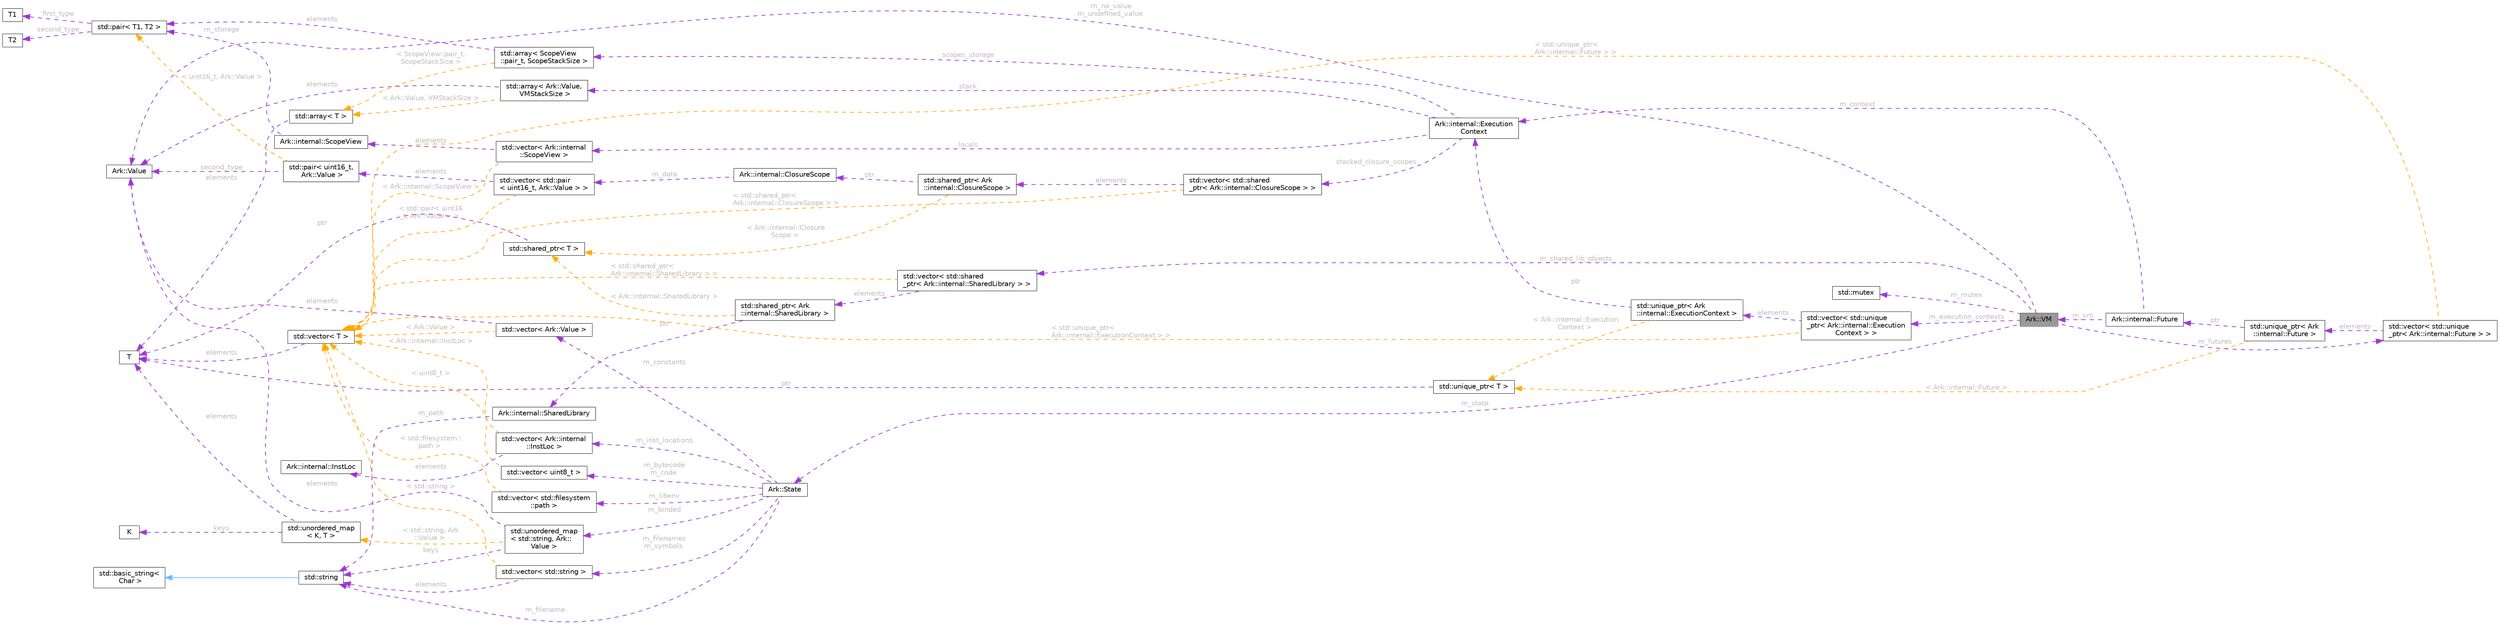 digraph "Ark::VM"
{
 // INTERACTIVE_SVG=YES
 // LATEX_PDF_SIZE
  bgcolor="transparent";
  edge [fontname=Helvetica,fontsize=10,labelfontname=Helvetica,labelfontsize=10];
  node [fontname=Helvetica,fontsize=10,shape=box,height=0.2,width=0.4];
  rankdir="LR";
  Node1 [id="Node000001",label="Ark::VM",height=0.2,width=0.4,color="gray40", fillcolor="grey60", style="filled", fontcolor="black",tooltip="The ArkScript virtual machine, executing ArkScript bytecode."];
  Node2 -> Node1 [id="edge1_Node000001_Node000002",dir="back",color="darkorchid3",style="dashed",tooltip=" ",label=" m_state",fontcolor="grey" ];
  Node2 [id="Node000002",label="Ark::State",height=0.2,width=0.4,color="gray40", fillcolor="white", style="filled",URL="$d1/d37/classArk_1_1State.html",tooltip="Ark state to handle the dirty job of loading and compiling ArkScript code."];
  Node3 -> Node2 [id="edge2_Node000002_Node000003",dir="back",color="darkorchid3",style="dashed",tooltip=" ",label=" m_bytecode\nm_code",fontcolor="grey" ];
  Node3 [id="Node000003",label="std::vector\< uint8_t \>",height=0.2,width=0.4,color="gray40", fillcolor="white", style="filled",tooltip=" "];
  Node4 -> Node3 [id="edge3_Node000003_Node000004",dir="back",color="orange",style="dashed",tooltip=" ",label=" \< uint8_t \>",fontcolor="grey" ];
  Node4 [id="Node000004",label="std::vector\< T \>",height=0.2,width=0.4,color="gray40", fillcolor="white", style="filled",tooltip=" "];
  Node5 -> Node4 [id="edge4_Node000004_Node000005",dir="back",color="darkorchid3",style="dashed",tooltip=" ",label=" elements",fontcolor="grey" ];
  Node5 [id="Node000005",label="T",height=0.2,width=0.4,color="gray40", fillcolor="white", style="filled",tooltip=" "];
  Node6 -> Node2 [id="edge5_Node000002_Node000006",dir="back",color="darkorchid3",style="dashed",tooltip=" ",label=" m_libenv",fontcolor="grey" ];
  Node6 [id="Node000006",label="std::vector\< std::filesystem\l::path \>",height=0.2,width=0.4,color="gray40", fillcolor="white", style="filled",tooltip=" "];
  Node4 -> Node6 [id="edge6_Node000006_Node000004",dir="back",color="orange",style="dashed",tooltip=" ",label=" \< std::filesystem::\lpath \>",fontcolor="grey" ];
  Node7 -> Node2 [id="edge7_Node000002_Node000007",dir="back",color="darkorchid3",style="dashed",tooltip=" ",label=" m_filename",fontcolor="grey" ];
  Node7 [id="Node000007",label="std::string",height=0.2,width=0.4,color="gray40", fillcolor="white", style="filled",tooltip=" "];
  Node8 -> Node7 [id="edge8_Node000007_Node000008",dir="back",color="steelblue1",style="solid",tooltip=" "];
  Node8 [id="Node000008",label="std::basic_string\<\l Char \>",height=0.2,width=0.4,color="gray40", fillcolor="white", style="filled",tooltip=" "];
  Node9 -> Node2 [id="edge9_Node000002_Node000009",dir="back",color="darkorchid3",style="dashed",tooltip=" ",label=" m_filenames\nm_symbols",fontcolor="grey" ];
  Node9 [id="Node000009",label="std::vector\< std::string \>",height=0.2,width=0.4,color="gray40", fillcolor="white", style="filled",tooltip=" "];
  Node7 -> Node9 [id="edge10_Node000009_Node000007",dir="back",color="darkorchid3",style="dashed",tooltip=" ",label=" elements",fontcolor="grey" ];
  Node4 -> Node9 [id="edge11_Node000009_Node000004",dir="back",color="orange",style="dashed",tooltip=" ",label=" \< std::string \>",fontcolor="grey" ];
  Node10 -> Node2 [id="edge12_Node000002_Node000010",dir="back",color="darkorchid3",style="dashed",tooltip=" ",label=" m_constants",fontcolor="grey" ];
  Node10 [id="Node000010",label="std::vector\< Ark::Value \>",height=0.2,width=0.4,color="gray40", fillcolor="white", style="filled",tooltip=" "];
  Node11 -> Node10 [id="edge13_Node000010_Node000011",dir="back",color="darkorchid3",style="dashed",tooltip=" ",label=" elements",fontcolor="grey" ];
  Node11 [id="Node000011",label="Ark::Value",height=0.2,width=0.4,color="gray40", fillcolor="white", style="filled",URL="$d3/d90/classArk_1_1Value.html",tooltip=" "];
  Node4 -> Node10 [id="edge14_Node000010_Node000004",dir="back",color="orange",style="dashed",tooltip=" ",label=" \< Ark::Value \>",fontcolor="grey" ];
  Node12 -> Node2 [id="edge15_Node000002_Node000012",dir="back",color="darkorchid3",style="dashed",tooltip=" ",label=" m_inst_locations",fontcolor="grey" ];
  Node12 [id="Node000012",label="std::vector\< Ark::internal\l::InstLoc \>",height=0.2,width=0.4,color="gray40", fillcolor="white", style="filled",tooltip=" "];
  Node13 -> Node12 [id="edge16_Node000012_Node000013",dir="back",color="darkorchid3",style="dashed",tooltip=" ",label=" elements",fontcolor="grey" ];
  Node13 [id="Node000013",label="Ark::internal::InstLoc",height=0.2,width=0.4,color="gray40", fillcolor="white", style="filled",URL="$d5/d64/structArk_1_1internal_1_1InstLoc.html",tooltip=" "];
  Node4 -> Node12 [id="edge17_Node000012_Node000004",dir="back",color="orange",style="dashed",tooltip=" ",label=" \< Ark::internal::InstLoc \>",fontcolor="grey" ];
  Node14 -> Node2 [id="edge18_Node000002_Node000014",dir="back",color="darkorchid3",style="dashed",tooltip=" ",label=" m_binded",fontcolor="grey" ];
  Node14 [id="Node000014",label="std::unordered_map\l\< std::string, Ark::\lValue \>",height=0.2,width=0.4,color="gray40", fillcolor="white", style="filled",tooltip=" "];
  Node7 -> Node14 [id="edge19_Node000014_Node000007",dir="back",color="darkorchid3",style="dashed",tooltip=" ",label=" keys",fontcolor="grey" ];
  Node11 -> Node14 [id="edge20_Node000014_Node000011",dir="back",color="darkorchid3",style="dashed",tooltip=" ",label=" elements",fontcolor="grey" ];
  Node15 -> Node14 [id="edge21_Node000014_Node000015",dir="back",color="orange",style="dashed",tooltip=" ",label=" \< std::string, Ark\l::Value \>",fontcolor="grey" ];
  Node15 [id="Node000015",label="std::unordered_map\l\< K, T \>",height=0.2,width=0.4,color="gray40", fillcolor="white", style="filled",tooltip=" "];
  Node16 -> Node15 [id="edge22_Node000015_Node000016",dir="back",color="darkorchid3",style="dashed",tooltip=" ",label=" keys",fontcolor="grey" ];
  Node16 [id="Node000016",label="K",height=0.2,width=0.4,color="gray40", fillcolor="white", style="filled",tooltip=" "];
  Node5 -> Node15 [id="edge23_Node000015_Node000005",dir="back",color="darkorchid3",style="dashed",tooltip=" ",label=" elements",fontcolor="grey" ];
  Node17 -> Node1 [id="edge24_Node000001_Node000017",dir="back",color="darkorchid3",style="dashed",tooltip=" ",label=" m_execution_contexts",fontcolor="grey" ];
  Node17 [id="Node000017",label="std::vector\< std::unique\l_ptr\< Ark::internal::Execution\lContext \> \>",height=0.2,width=0.4,color="gray40", fillcolor="white", style="filled",tooltip=" "];
  Node18 -> Node17 [id="edge25_Node000017_Node000018",dir="back",color="darkorchid3",style="dashed",tooltip=" ",label=" elements",fontcolor="grey" ];
  Node18 [id="Node000018",label="std::unique_ptr\< Ark\l::internal::ExecutionContext \>",height=0.2,width=0.4,color="gray40", fillcolor="white", style="filled",tooltip=" "];
  Node19 -> Node18 [id="edge26_Node000018_Node000019",dir="back",color="darkorchid3",style="dashed",tooltip=" ",label=" ptr",fontcolor="grey" ];
  Node19 [id="Node000019",label="Ark::internal::Execution\lContext",height=0.2,width=0.4,color="gray40", fillcolor="white", style="filled",URL="$d0/daf/structArk_1_1internal_1_1ExecutionContext.html",tooltip=" "];
  Node20 -> Node19 [id="edge27_Node000019_Node000020",dir="back",color="darkorchid3",style="dashed",tooltip=" ",label=" stacked_closure_scopes",fontcolor="grey" ];
  Node20 [id="Node000020",label="std::vector\< std::shared\l_ptr\< Ark::internal::ClosureScope \> \>",height=0.2,width=0.4,color="gray40", fillcolor="white", style="filled",tooltip=" "];
  Node21 -> Node20 [id="edge28_Node000020_Node000021",dir="back",color="darkorchid3",style="dashed",tooltip=" ",label=" elements",fontcolor="grey" ];
  Node21 [id="Node000021",label="std::shared_ptr\< Ark\l::internal::ClosureScope \>",height=0.2,width=0.4,color="gray40", fillcolor="white", style="filled",tooltip=" "];
  Node22 -> Node21 [id="edge29_Node000021_Node000022",dir="back",color="darkorchid3",style="dashed",tooltip=" ",label=" ptr",fontcolor="grey" ];
  Node22 [id="Node000022",label="Ark::internal::ClosureScope",height=0.2,width=0.4,color="gray40", fillcolor="white", style="filled",URL="$d9/d6c/classArk_1_1internal_1_1ClosureScope.html",tooltip="A class to store fields captured by a closure."];
  Node23 -> Node22 [id="edge30_Node000022_Node000023",dir="back",color="darkorchid3",style="dashed",tooltip=" ",label=" m_data",fontcolor="grey" ];
  Node23 [id="Node000023",label="std::vector\< std::pair\l\< uint16_t, Ark::Value \> \>",height=0.2,width=0.4,color="gray40", fillcolor="white", style="filled",tooltip=" "];
  Node24 -> Node23 [id="edge31_Node000023_Node000024",dir="back",color="darkorchid3",style="dashed",tooltip=" ",label=" elements",fontcolor="grey" ];
  Node24 [id="Node000024",label="std::pair\< uint16_t,\l Ark::Value \>",height=0.2,width=0.4,color="gray40", fillcolor="white", style="filled",tooltip=" "];
  Node11 -> Node24 [id="edge32_Node000024_Node000011",dir="back",color="darkorchid3",style="dashed",tooltip=" ",label=" second_type",fontcolor="grey" ];
  Node25 -> Node24 [id="edge33_Node000024_Node000025",dir="back",color="orange",style="dashed",tooltip=" ",label=" \< uint16_t, Ark::Value \>",fontcolor="grey" ];
  Node25 [id="Node000025",label="std::pair\< T1, T2 \>",height=0.2,width=0.4,color="gray40", fillcolor="white", style="filled",tooltip=" "];
  Node26 -> Node25 [id="edge34_Node000025_Node000026",dir="back",color="darkorchid3",style="dashed",tooltip=" ",label=" first_type",fontcolor="grey" ];
  Node26 [id="Node000026",label="T1",height=0.2,width=0.4,color="gray40", fillcolor="white", style="filled",tooltip=" "];
  Node27 -> Node25 [id="edge35_Node000025_Node000027",dir="back",color="darkorchid3",style="dashed",tooltip=" ",label=" second_type",fontcolor="grey" ];
  Node27 [id="Node000027",label="T2",height=0.2,width=0.4,color="gray40", fillcolor="white", style="filled",tooltip=" "];
  Node4 -> Node23 [id="edge36_Node000023_Node000004",dir="back",color="orange",style="dashed",tooltip=" ",label=" \< std::pair\< uint16\l_t, Ark::Value \> \>",fontcolor="grey" ];
  Node28 -> Node21 [id="edge37_Node000021_Node000028",dir="back",color="orange",style="dashed",tooltip=" ",label=" \< Ark::internal::Closure\lScope \>",fontcolor="grey" ];
  Node28 [id="Node000028",label="std::shared_ptr\< T \>",height=0.2,width=0.4,color="gray40", fillcolor="white", style="filled",tooltip=" "];
  Node5 -> Node28 [id="edge38_Node000028_Node000005",dir="back",color="darkorchid3",style="dashed",tooltip=" ",label=" ptr",fontcolor="grey" ];
  Node4 -> Node20 [id="edge39_Node000020_Node000004",dir="back",color="orange",style="dashed",tooltip=" ",label=" \< std::shared_ptr\<\l Ark::internal::ClosureScope \> \>",fontcolor="grey" ];
  Node29 -> Node19 [id="edge40_Node000019_Node000029",dir="back",color="darkorchid3",style="dashed",tooltip=" ",label=" locals",fontcolor="grey" ];
  Node29 [id="Node000029",label="std::vector\< Ark::internal\l::ScopeView \>",height=0.2,width=0.4,color="gray40", fillcolor="white", style="filled",tooltip=" "];
  Node30 -> Node29 [id="edge41_Node000029_Node000030",dir="back",color="darkorchid3",style="dashed",tooltip=" ",label=" elements",fontcolor="grey" ];
  Node30 [id="Node000030",label="Ark::internal::ScopeView",height=0.2,width=0.4,color="gray40", fillcolor="white", style="filled",URL="$d2/ddd/classArk_1_1internal_1_1ScopeView.html",tooltip="A class to handle the VM scope more efficiently."];
  Node25 -> Node30 [id="edge42_Node000030_Node000025",dir="back",color="darkorchid3",style="dashed",tooltip=" ",label=" m_storage",fontcolor="grey" ];
  Node4 -> Node29 [id="edge43_Node000029_Node000004",dir="back",color="orange",style="dashed",tooltip=" ",label=" \< Ark::internal::ScopeView \>",fontcolor="grey" ];
  Node31 -> Node19 [id="edge44_Node000019_Node000031",dir="back",color="darkorchid3",style="dashed",tooltip=" ",label=" scopes_storage",fontcolor="grey" ];
  Node31 [id="Node000031",label="std::array\< ScopeView\l::pair_t, ScopeStackSize \>",height=0.2,width=0.4,color="gray40", fillcolor="white", style="filled",tooltip=" "];
  Node25 -> Node31 [id="edge45_Node000031_Node000025",dir="back",color="darkorchid3",style="dashed",tooltip=" ",label=" elements",fontcolor="grey" ];
  Node32 -> Node31 [id="edge46_Node000031_Node000032",dir="back",color="orange",style="dashed",tooltip=" ",label=" \< ScopeView::pair_t,\l ScopeStackSize \>",fontcolor="grey" ];
  Node32 [id="Node000032",label="std::array\< T \>",height=0.2,width=0.4,color="gray40", fillcolor="white", style="filled",tooltip=" "];
  Node5 -> Node32 [id="edge47_Node000032_Node000005",dir="back",color="darkorchid3",style="dashed",tooltip=" ",label=" elements",fontcolor="grey" ];
  Node33 -> Node19 [id="edge48_Node000019_Node000033",dir="back",color="darkorchid3",style="dashed",tooltip=" ",label=" stack",fontcolor="grey" ];
  Node33 [id="Node000033",label="std::array\< Ark::Value,\l VMStackSize \>",height=0.2,width=0.4,color="gray40", fillcolor="white", style="filled",tooltip=" "];
  Node11 -> Node33 [id="edge49_Node000033_Node000011",dir="back",color="darkorchid3",style="dashed",tooltip=" ",label=" elements",fontcolor="grey" ];
  Node32 -> Node33 [id="edge50_Node000033_Node000032",dir="back",color="orange",style="dashed",tooltip=" ",label=" \< Ark::Value, VMStackSize \>",fontcolor="grey" ];
  Node34 -> Node18 [id="edge51_Node000018_Node000034",dir="back",color="orange",style="dashed",tooltip=" ",label=" \< Ark::internal::Execution\lContext \>",fontcolor="grey" ];
  Node34 [id="Node000034",label="std::unique_ptr\< T \>",height=0.2,width=0.4,color="gray40", fillcolor="white", style="filled",tooltip=" "];
  Node5 -> Node34 [id="edge52_Node000034_Node000005",dir="back",color="darkorchid3",style="dashed",tooltip=" ",label=" ptr",fontcolor="grey" ];
  Node4 -> Node17 [id="edge53_Node000017_Node000004",dir="back",color="orange",style="dashed",tooltip=" ",label=" \< std::unique_ptr\<\l Ark::internal::ExecutionContext \> \>",fontcolor="grey" ];
  Node35 -> Node1 [id="edge54_Node000001_Node000035",dir="back",color="darkorchid3",style="dashed",tooltip=" ",label=" m_mutex",fontcolor="grey" ];
  Node35 [id="Node000035",label="std::mutex",height=0.2,width=0.4,color="gray40", fillcolor="white", style="filled",tooltip=" "];
  Node36 -> Node1 [id="edge55_Node000001_Node000036",dir="back",color="darkorchid3",style="dashed",tooltip=" ",label=" m_shared_lib_objects",fontcolor="grey" ];
  Node36 [id="Node000036",label="std::vector\< std::shared\l_ptr\< Ark::internal::SharedLibrary \> \>",height=0.2,width=0.4,color="gray40", fillcolor="white", style="filled",tooltip=" "];
  Node37 -> Node36 [id="edge56_Node000036_Node000037",dir="back",color="darkorchid3",style="dashed",tooltip=" ",label=" elements",fontcolor="grey" ];
  Node37 [id="Node000037",label="std::shared_ptr\< Ark\l::internal::SharedLibrary \>",height=0.2,width=0.4,color="gray40", fillcolor="white", style="filled",tooltip=" "];
  Node38 -> Node37 [id="edge57_Node000037_Node000038",dir="back",color="darkorchid3",style="dashed",tooltip=" ",label=" ptr",fontcolor="grey" ];
  Node38 [id="Node000038",label="Ark::internal::SharedLibrary",height=0.2,width=0.4,color="gray40", fillcolor="white", style="filled",URL="$d0/d8a/classArk_1_1internal_1_1SharedLibrary.html",tooltip="Handling a shared library as an ArkScript plugin."];
  Node7 -> Node38 [id="edge58_Node000038_Node000007",dir="back",color="darkorchid3",style="dashed",tooltip=" ",label=" m_path",fontcolor="grey" ];
  Node28 -> Node37 [id="edge59_Node000037_Node000028",dir="back",color="orange",style="dashed",tooltip=" ",label=" \< Ark::internal::SharedLibrary \>",fontcolor="grey" ];
  Node4 -> Node36 [id="edge60_Node000036_Node000004",dir="back",color="orange",style="dashed",tooltip=" ",label=" \< std::shared_ptr\<\l Ark::internal::SharedLibrary \> \>",fontcolor="grey" ];
  Node39 -> Node1 [id="edge61_Node000001_Node000039",dir="back",color="darkorchid3",style="dashed",tooltip=" ",label=" m_futures",fontcolor="grey" ];
  Node39 [id="Node000039",label="std::vector\< std::unique\l_ptr\< Ark::internal::Future \> \>",height=0.2,width=0.4,color="gray40", fillcolor="white", style="filled",tooltip=" "];
  Node40 -> Node39 [id="edge62_Node000039_Node000040",dir="back",color="darkorchid3",style="dashed",tooltip=" ",label=" elements",fontcolor="grey" ];
  Node40 [id="Node000040",label="std::unique_ptr\< Ark\l::internal::Future \>",height=0.2,width=0.4,color="gray40", fillcolor="white", style="filled",tooltip=" "];
  Node41 -> Node40 [id="edge63_Node000040_Node000041",dir="back",color="darkorchid3",style="dashed",tooltip=" ",label=" ptr",fontcolor="grey" ];
  Node41 [id="Node000041",label="Ark::internal::Future",height=0.2,width=0.4,color="gray40", fillcolor="white", style="filled",URL="$d4/d6d/classArk_1_1internal_1_1Future.html",tooltip=" "];
  Node19 -> Node41 [id="edge64_Node000041_Node000019",dir="back",color="darkorchid3",style="dashed",tooltip=" ",label=" m_context",fontcolor="grey" ];
  Node1 -> Node41 [id="edge65_Node000041_Node000001",dir="back",color="darkorchid3",style="dashed",tooltip=" ",label=" m_vm",fontcolor="grey" ];
  Node34 -> Node40 [id="edge66_Node000040_Node000034",dir="back",color="orange",style="dashed",tooltip=" ",label=" \< Ark::internal::Future \>",fontcolor="grey" ];
  Node4 -> Node39 [id="edge67_Node000039_Node000004",dir="back",color="orange",style="dashed",tooltip=" ",label=" \< std::unique_ptr\<\l Ark::internal::Future \> \>",fontcolor="grey" ];
  Node11 -> Node1 [id="edge68_Node000001_Node000011",dir="back",color="darkorchid3",style="dashed",tooltip=" ",label=" m_no_value\nm_undefined_value",fontcolor="grey" ];
}
